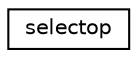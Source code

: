 digraph G
{
  edge [fontname="Helvetica",fontsize="10",labelfontname="Helvetica",labelfontsize="10"];
  node [fontname="Helvetica",fontsize="10",shape=record];
  rankdir="LR";
  Node1 [label="selectop",height=0.2,width=0.4,color="black", fillcolor="white", style="filled",URL="$structselectop.html"];
}
